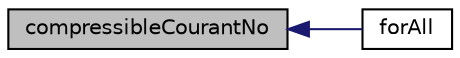 digraph "compressibleCourantNo"
{
  bgcolor="transparent";
  edge [fontname="Helvetica",fontsize="10",labelfontname="Helvetica",labelfontsize="10"];
  node [fontname="Helvetica",fontsize="10",shape=record];
  rankdir="LR";
  Node151695 [label="compressibleCourantNo",height=0.2,width=0.4,color="black", fillcolor="grey75", style="filled", fontcolor="black"];
  Node151695 -> Node151696 [dir="back",color="midnightblue",fontsize="10",style="solid",fontname="Helvetica"];
  Node151696 [label="forAll",height=0.2,width=0.4,color="black",URL="$a39713.html#a113d3f38e0fff965672b8ef676f33b4c"];
}
